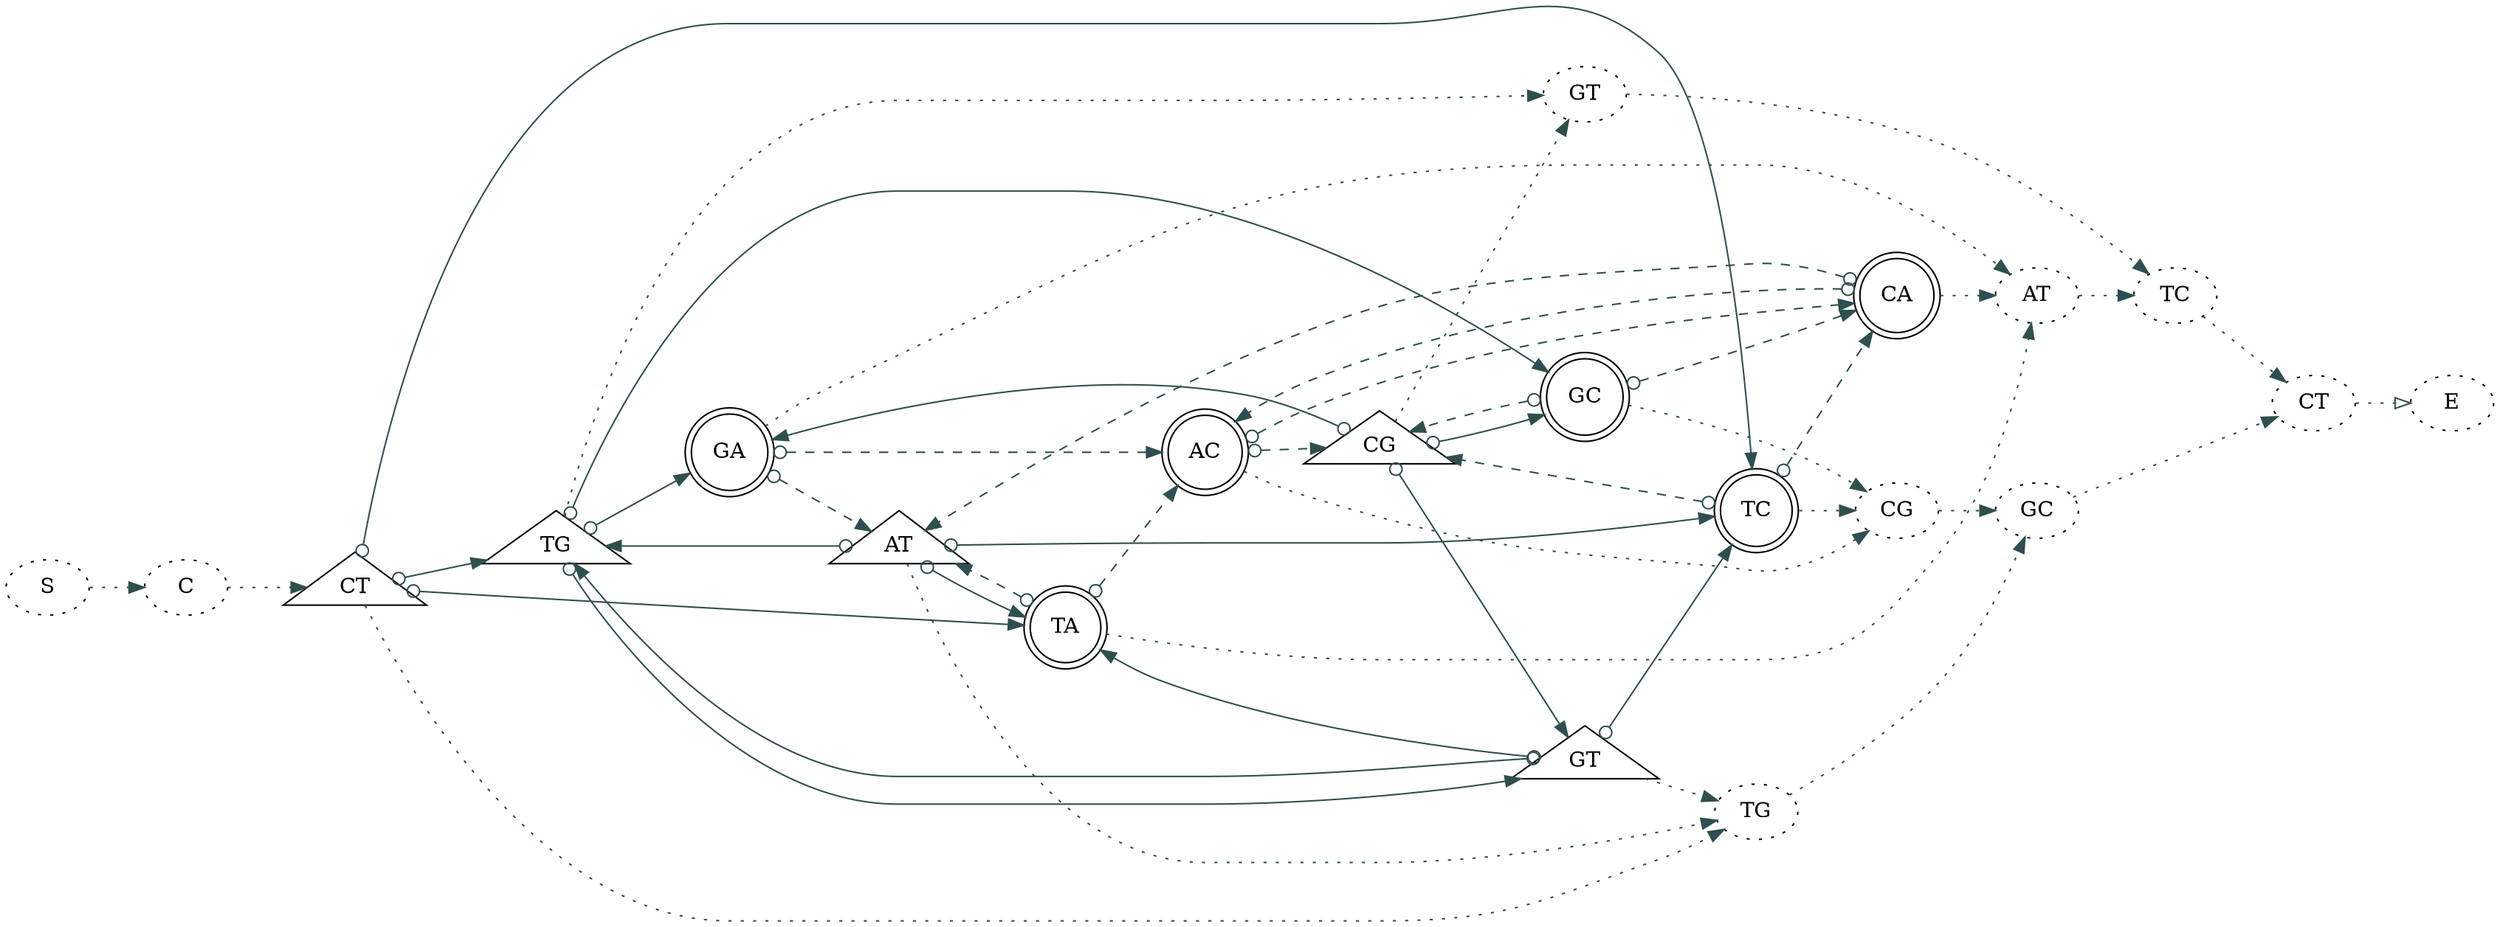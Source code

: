 digraph G {
rankdir=LR;
 0 -> 1 [style=dotted;color=darkslategrey;];
 1 -> 2 [style=dotted;color=darkslategrey;];
 2 -> 10 [style=solid;dir=both;arrowtail=odot;color=darkslategrey;];
 2 -> 9 [style=solid;dir=both;arrowtail=odot;color=darkslategrey;];
 2 -> 11 [style=solid;dir=both;arrowtail=odot;color=darkslategrey;];
 2 -> 21 [style=dotted;color=darkslategrey;];
 3 -> 25 [arrowhead=empty;style=dotted;color=darkslategrey;];
 4 -> 11 [style=solid;dir=both;arrowtail=odot;color=darkslategrey;];
 4 -> 10 [style=solid;dir=both;arrowtail=odot;color=darkslategrey;];
 4 -> 9 [style=solid;dir=both;arrowtail=odot;color=darkslategrey;];
 4 -> 21 [style=dotted;color=darkslategrey;];
 5 -> 12 [style=dashed;dir=both;arrowtail=odot;color=darkslategrey;];
 5 -> 13 [style=dashed;dir=both;arrowtail=odot;color=darkslategrey;];
 5 -> 22 [style=dotted;color=darkslategrey;];
 6 -> 5 [style=dashed;dir=both;arrowtail=odot;color=darkslategrey;];
 6 -> 4 [style=dashed;dir=both;arrowtail=odot;color=darkslategrey;];
 6 -> 19 [style=dotted;color=darkslategrey;];
 7 -> 10 [style=solid;dir=both;arrowtail=odot;color=darkslategrey;];
 7 -> 9 [style=solid;dir=both;arrowtail=odot;color=darkslategrey;];
 7 -> 11 [style=solid;dir=both;arrowtail=odot;color=darkslategrey;];
 7 -> 21 [style=dotted;color=darkslategrey;];
 8 -> 13 [style=dashed;dir=both;arrowtail=odot;color=darkslategrey;];
 8 -> 12 [style=dashed;dir=both;arrowtail=odot;color=darkslategrey;];
 8 -> 22 [style=dotted;color=darkslategrey;];
 9 -> 4 [style=dashed;dir=both;arrowtail=odot;color=darkslategrey;];
 9 -> 5 [style=dashed;dir=both;arrowtail=odot;color=darkslategrey;];
 9 -> 19 [style=dotted;color=darkslategrey;];
 10 -> 6 [style=solid;dir=both;arrowtail=odot;color=darkslategrey;];
 10 -> 7 [style=solid;dir=both;arrowtail=odot;color=darkslategrey;];
 10 -> 8 [style=solid;dir=both;arrowtail=odot;color=darkslategrey;];
 10 -> 20 [style=dotted;color=darkslategrey;];
 11 -> 12 [style=dashed;dir=both;arrowtail=odot;color=darkslategrey;];
 11 -> 13 [style=dashed;dir=both;arrowtail=odot;color=darkslategrey;];
 11 -> 22 [style=dotted;color=darkslategrey;];
 12 -> 5 [style=dashed;dir=both;arrowtail=odot;color=darkslategrey;];
 12 -> 4 [style=dashed;dir=both;arrowtail=odot;color=darkslategrey;];
 12 -> 19 [style=dotted;color=darkslategrey;];
 13 -> 7 [style=solid;dir=both;arrowtail=odot;color=darkslategrey;];
 13 -> 8 [style=solid;dir=both;arrowtail=odot;color=darkslategrey;];
 13 -> 6 [style=solid;dir=both;arrowtail=odot;color=darkslategrey;];
 13 -> 20 [style=dotted;color=darkslategrey;];
 19 -> 24 [style=dotted;color=darkslategrey;];
 20 -> 24 [style=dotted;color=darkslategrey;];
 21 -> 23 [style=dotted;color=darkslategrey;];
 22 -> 23 [style=dotted;color=darkslategrey;];
 23 -> 3 [style=dotted;color=darkslategrey;];
 24 -> 3 [style=dotted;color=darkslategrey;];
 0 [style=dotted;style=dotted;label="S"];
 1 [style=dotted;style=dotted;label="C"];
 2 [shape=triangle;label="CT"];
 3 [style=dotted;label="CT"];
 4 [shape=triangle;label="AT"];
 5 [shape=doublecircle;label="AC"];
 6 [shape=doublecircle;label="GA"];
 7 [shape=triangle;label="GT"];
 8 [shape=doublecircle;label="GC"];
 9 [shape=doublecircle;label="TA"];
 10 [shape=triangle;label="TG"];
 11 [shape=doublecircle;label="TC"];
 12 [shape=doublecircle;label="CA"];
 13 [shape=triangle;label="CG"];
 19 [style=dotted;style=dotted;label="AT"];
 20 [style=dotted;style=dotted;label="GT"];
 21 [style=dotted;style=dotted;label="TG"];
 22 [style=dotted;style=dotted;label="CG"];
 23 [style=dotted;style=dotted;label="GC"];
 24 [style=dotted;style=dotted;label="TC"];
 25 [style=dotted;label="E"];
}
